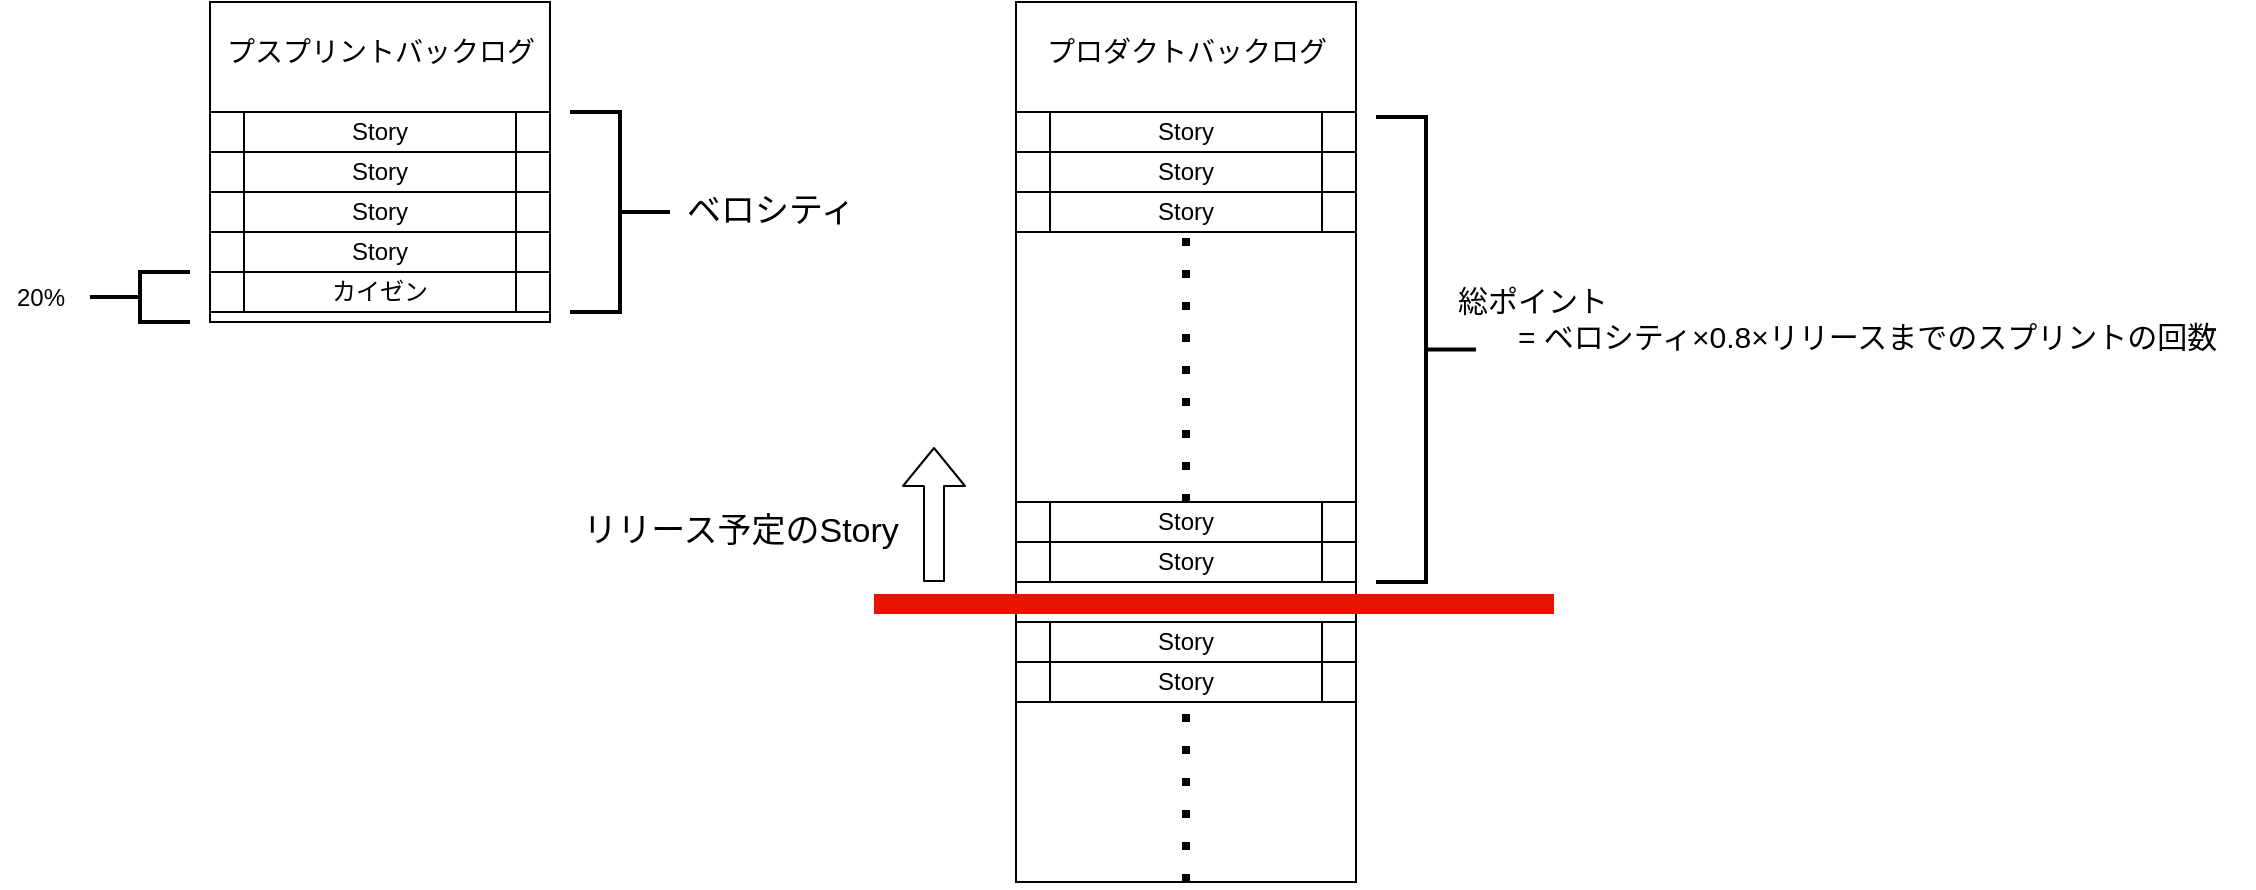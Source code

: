 <mxfile version="13.6.9" type="github">
  <diagram id="xa2Aw4sPUJu9sjytuaGl" name="Page-1">
    <mxGraphModel dx="2249" dy="794" grid="1" gridSize="10" guides="1" tooltips="1" connect="1" arrows="1" fold="1" page="1" pageScale="1" pageWidth="827" pageHeight="1169" math="0" shadow="0">
      <root>
        <mxCell id="0" />
        <mxCell id="1" parent="0" />
        <mxCell id="Hpe5aLGeqqkFSwQempag-9" value="" style="rounded=0;whiteSpace=wrap;html=1;" vertex="1" parent="1">
          <mxGeometry x="28" y="140" width="170" height="160" as="geometry" />
        </mxCell>
        <mxCell id="Hpe5aLGeqqkFSwQempag-1" value="Story" style="shape=process;whiteSpace=wrap;html=1;backgroundOutline=1;" vertex="1" parent="1">
          <mxGeometry x="28" y="215" width="170" height="20" as="geometry" />
        </mxCell>
        <mxCell id="Hpe5aLGeqqkFSwQempag-4" value="Story" style="shape=process;whiteSpace=wrap;html=1;backgroundOutline=1;" vertex="1" parent="1">
          <mxGeometry x="28" y="235" width="170" height="20" as="geometry" />
        </mxCell>
        <mxCell id="Hpe5aLGeqqkFSwQempag-5" value="Story" style="shape=process;whiteSpace=wrap;html=1;backgroundOutline=1;" vertex="1" parent="1">
          <mxGeometry x="28" y="255" width="170" height="20" as="geometry" />
        </mxCell>
        <mxCell id="Hpe5aLGeqqkFSwQempag-7" value="Story" style="shape=process;whiteSpace=wrap;html=1;backgroundOutline=1;" vertex="1" parent="1">
          <mxGeometry x="28" y="195" width="170" height="20" as="geometry" />
        </mxCell>
        <mxCell id="Hpe5aLGeqqkFSwQempag-10" value="カイゼン" style="shape=process;whiteSpace=wrap;html=1;backgroundOutline=1;" vertex="1" parent="1">
          <mxGeometry x="28" y="275" width="170" height="20" as="geometry" />
        </mxCell>
        <mxCell id="Hpe5aLGeqqkFSwQempag-12" value="" style="strokeWidth=2;html=1;shape=mxgraph.flowchart.annotation_2;align=left;labelPosition=right;pointerEvents=1;direction=west;" vertex="1" parent="1">
          <mxGeometry x="208" y="195" width="50" height="100" as="geometry" />
        </mxCell>
        <mxCell id="Hpe5aLGeqqkFSwQempag-13" value="ベロシティ" style="text;html=1;align=center;verticalAlign=middle;resizable=0;points=[];autosize=1;fontSize=17;" vertex="1" parent="1">
          <mxGeometry x="258" y="230" width="100" height="30" as="geometry" />
        </mxCell>
        <mxCell id="Hpe5aLGeqqkFSwQempag-14" value="" style="strokeWidth=2;html=1;shape=mxgraph.flowchart.annotation_2;align=left;labelPosition=right;pointerEvents=1;direction=east;" vertex="1" parent="1">
          <mxGeometry x="-32" y="275" width="50" height="25" as="geometry" />
        </mxCell>
        <mxCell id="Hpe5aLGeqqkFSwQempag-15" value="20%" style="text;html=1;align=center;verticalAlign=middle;resizable=0;points=[];autosize=1;" vertex="1" parent="1">
          <mxGeometry x="-77" y="277.5" width="40" height="20" as="geometry" />
        </mxCell>
        <mxCell id="Hpe5aLGeqqkFSwQempag-16" value="" style="rounded=0;whiteSpace=wrap;html=1;" vertex="1" parent="1">
          <mxGeometry x="431" y="140" width="170" height="440" as="geometry" />
        </mxCell>
        <mxCell id="Hpe5aLGeqqkFSwQempag-17" value="Story" style="shape=process;whiteSpace=wrap;html=1;backgroundOutline=1;" vertex="1" parent="1">
          <mxGeometry x="431" y="215" width="170" height="20" as="geometry" />
        </mxCell>
        <mxCell id="Hpe5aLGeqqkFSwQempag-18" value="Story" style="shape=process;whiteSpace=wrap;html=1;backgroundOutline=1;" vertex="1" parent="1">
          <mxGeometry x="431" y="235" width="170" height="20" as="geometry" />
        </mxCell>
        <mxCell id="Hpe5aLGeqqkFSwQempag-19" value="Story" style="shape=process;whiteSpace=wrap;html=1;backgroundOutline=1;" vertex="1" parent="1">
          <mxGeometry x="431" y="195" width="170" height="20" as="geometry" />
        </mxCell>
        <mxCell id="Hpe5aLGeqqkFSwQempag-21" value="Story" style="shape=process;whiteSpace=wrap;html=1;backgroundOutline=1;" vertex="1" parent="1">
          <mxGeometry x="431" y="390" width="170" height="20" as="geometry" />
        </mxCell>
        <mxCell id="Hpe5aLGeqqkFSwQempag-22" value="Story" style="shape=process;whiteSpace=wrap;html=1;backgroundOutline=1;" vertex="1" parent="1">
          <mxGeometry x="431" y="410" width="170" height="20" as="geometry" />
        </mxCell>
        <mxCell id="Hpe5aLGeqqkFSwQempag-23" value="Story" style="shape=process;whiteSpace=wrap;html=1;backgroundOutline=1;" vertex="1" parent="1">
          <mxGeometry x="431" y="450" width="170" height="20" as="geometry" />
        </mxCell>
        <mxCell id="Hpe5aLGeqqkFSwQempag-24" value="Story" style="shape=process;whiteSpace=wrap;html=1;backgroundOutline=1;" vertex="1" parent="1">
          <mxGeometry x="431" y="470" width="170" height="20" as="geometry" />
        </mxCell>
        <mxCell id="Hpe5aLGeqqkFSwQempag-25" value="" style="strokeWidth=2;html=1;shape=mxgraph.flowchart.annotation_2;align=left;labelPosition=right;pointerEvents=1;direction=west;" vertex="1" parent="1">
          <mxGeometry x="611" y="197.5" width="50" height="232.5" as="geometry" />
        </mxCell>
        <mxCell id="Hpe5aLGeqqkFSwQempag-26" value="総ポイント&lt;br style=&quot;font-size: 15px;&quot;&gt;　　= ベロシティ×0.8×リリースまでのスプリントの回数" style="text;html=1;align=left;verticalAlign=middle;resizable=0;points=[];autosize=1;fontSize=15;" vertex="1" parent="1">
          <mxGeometry x="650" y="277.5" width="400" height="40" as="geometry" />
        </mxCell>
        <mxCell id="Hpe5aLGeqqkFSwQempag-27" value="" style="rounded=0;whiteSpace=wrap;html=1;fontSize=17;fillColor=#e51400;fontColor=#ffffff;strokeColor=none;" vertex="1" parent="1">
          <mxGeometry x="360" y="436" width="340" height="10" as="geometry" />
        </mxCell>
        <mxCell id="Hpe5aLGeqqkFSwQempag-28" value="" style="shape=flexArrow;endArrow=classic;html=1;fontSize=17;" edge="1" parent="1">
          <mxGeometry width="50" height="50" relative="1" as="geometry">
            <mxPoint x="390" y="430" as="sourcePoint" />
            <mxPoint x="390" y="362.5" as="targetPoint" />
          </mxGeometry>
        </mxCell>
        <mxCell id="Hpe5aLGeqqkFSwQempag-29" value="リリース予定のStory" style="text;html=1;align=center;verticalAlign=middle;resizable=0;points=[];autosize=1;fontSize=17;" vertex="1" parent="1">
          <mxGeometry x="208" y="390" width="170" height="30" as="geometry" />
        </mxCell>
        <mxCell id="Hpe5aLGeqqkFSwQempag-31" value="" style="endArrow=none;dashed=1;html=1;dashPattern=1 3;strokeWidth=4;fontSize=17;entryX=0.5;entryY=1;entryDx=0;entryDy=0;exitX=0.5;exitY=0;exitDx=0;exitDy=0;" edge="1" parent="1" source="Hpe5aLGeqqkFSwQempag-21" target="Hpe5aLGeqqkFSwQempag-18">
          <mxGeometry width="50" height="50" relative="1" as="geometry">
            <mxPoint x="491" y="347.5" as="sourcePoint" />
            <mxPoint x="541" y="297.5" as="targetPoint" />
          </mxGeometry>
        </mxCell>
        <mxCell id="Hpe5aLGeqqkFSwQempag-33" value="" style="endArrow=none;dashed=1;html=1;dashPattern=1 3;strokeWidth=4;fontSize=17;entryX=0.5;entryY=1;entryDx=0;entryDy=0;" edge="1" parent="1" source="Hpe5aLGeqqkFSwQempag-16" target="Hpe5aLGeqqkFSwQempag-24">
          <mxGeometry width="50" height="50" relative="1" as="geometry">
            <mxPoint x="526" y="400" as="sourcePoint" />
            <mxPoint x="526" y="265" as="targetPoint" />
          </mxGeometry>
        </mxCell>
        <mxCell id="Hpe5aLGeqqkFSwQempag-34" value="プロダクトバックログ" style="text;html=1;align=center;verticalAlign=middle;resizable=0;points=[];autosize=1;fontSize=14;" vertex="1" parent="1">
          <mxGeometry x="436" y="155" width="160" height="20" as="geometry" />
        </mxCell>
        <mxCell id="Hpe5aLGeqqkFSwQempag-35" value="プスプリントバックログ" style="text;html=1;align=center;verticalAlign=middle;resizable=0;points=[];autosize=1;fontSize=14;" vertex="1" parent="1">
          <mxGeometry x="28" y="155" width="170" height="20" as="geometry" />
        </mxCell>
      </root>
    </mxGraphModel>
  </diagram>
</mxfile>
